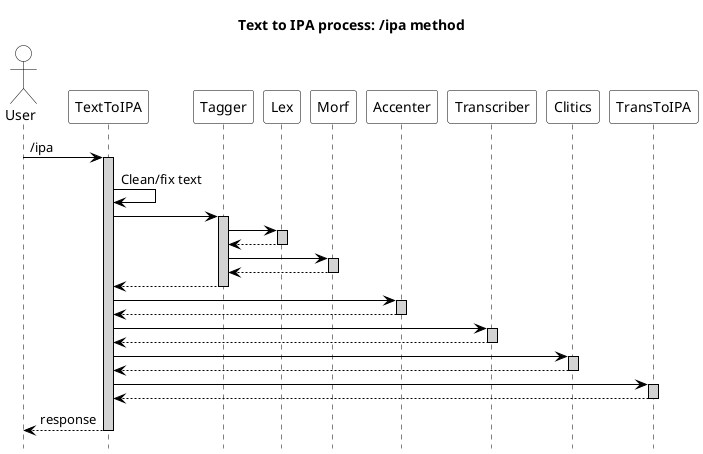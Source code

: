 @startuml TextToIPA

skinparam sequence {
ParticipantBorderColor Black
ActorBorderColor Black

ParticipantBackgroundColor White
ActorBackgroundColor White

ArrowColor black
LifeLineBorderColor black
LifeLineBackgroundColor lightgray

BoxBorderColor black
}
skinparam databaseBackgroundColor White
skinparam dataBaseBorderColor Blue

hide footbox
title Text to IPA process: /ipa method

' skinparam handwritten true

actor User
participant "TextToIPA" as srv
participant "Tagger" as tagger
participant "Lex" as lex
participant "Morf" as morf
participant "Accenter" as accenter
participant "Transcriber" as transcriber
participant "Clitics" as clitics
participant "TransToIPA" as toIPA

User -> srv: /ipa
activate srv

srv -> srv: Clean/fix text

srv -> tagger: 
activate tagger

tagger -> lex: 
activate lex
lex --> tagger:
deactivate lex

tagger -> morf: 
activate morf
morf --> tagger:
deactivate morf

tagger --> srv:
deactivate tagger

srv -> accenter: 
activate accenter
accenter --> srv:
deactivate accenter

srv -> transcriber: 
activate transcriber
transcriber --> srv:
deactivate transcriber

srv -> clitics: 
activate clitics
clitics --> srv:
deactivate clitics

srv -> toIPA: 
activate toIPA
toIPA --> srv:
deactivate toIPA

srv --> User: response
deactivate srv

@enduml